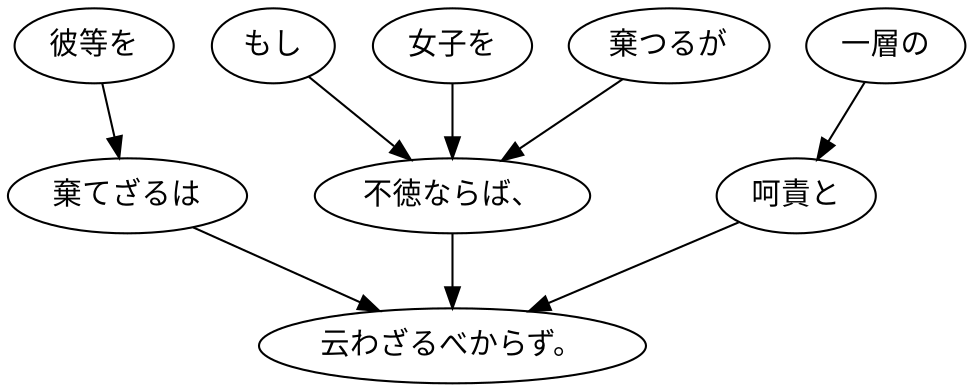 digraph graph8911 {
	node0 [label="もし"];
	node1 [label="女子を"];
	node2 [label="棄つるが"];
	node3 [label="不徳ならば、"];
	node4 [label="彼等を"];
	node5 [label="棄てざるは"];
	node6 [label="一層の"];
	node7 [label="呵責と"];
	node8 [label="云わざるべからず。"];
	node0 -> node3;
	node1 -> node3;
	node2 -> node3;
	node3 -> node8;
	node4 -> node5;
	node5 -> node8;
	node6 -> node7;
	node7 -> node8;
}

